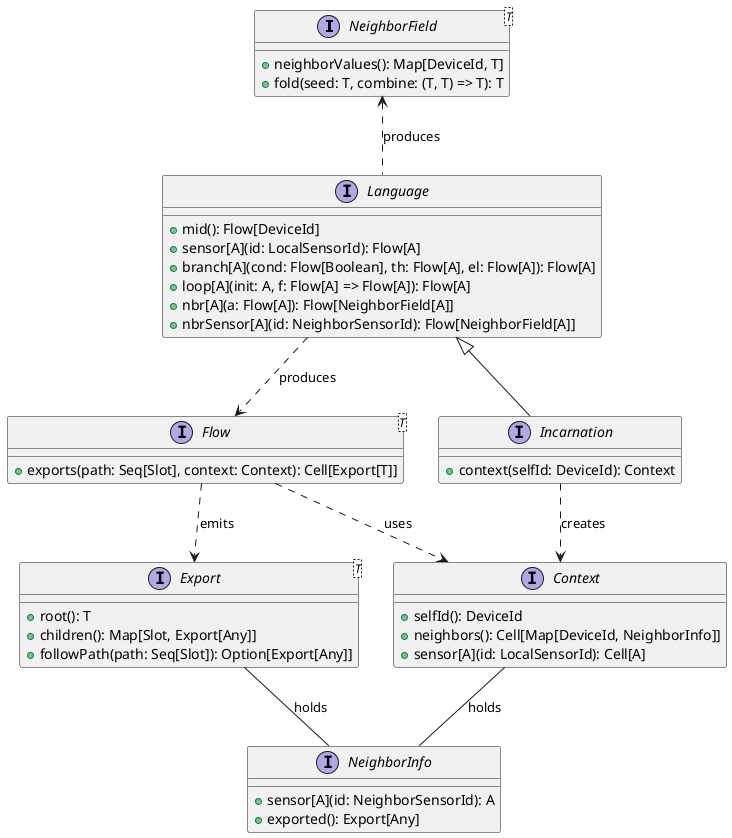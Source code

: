 @startuml

interface NeighborField<T> {
  + neighborValues(): Map[DeviceId, T]
  + fold(seed: T, combine: (T, T) => T): T
}

interface Flow<T> {
  + exports(path: Seq[Slot], context: Context): Cell[Export[T]]
}

interface Export<T> {
  + root(): T
  + children(): Map[Slot, Export[Any]]
  + followPath(path: Seq[Slot]): Option[Export[Any]]
}

interface Language {
  + mid(): Flow[DeviceId]
  + sensor[A](id: LocalSensorId): Flow[A]
  + branch[A](cond: Flow[Boolean], th: Flow[A], el: Flow[A]): Flow[A]
  + loop[A](init: A, f: Flow[A] => Flow[A]): Flow[A]
  + nbr[A](a: Flow[A]): Flow[NeighborField[A]]
  + nbrSensor[A](id: NeighborSensorId): Flow[NeighborField[A]]
}

interface NeighborInfo {
  + sensor[A](id: NeighborSensorId): A
  + exported(): Export[Any]
}

interface Context {
  + selfId(): DeviceId
  + neighbors(): Cell[Map[DeviceId, NeighborInfo]]
  + sensor[A](id: LocalSensorId): Cell[A]
}

interface Incarnation {
  + context(selfId: DeviceId): Context
}

Language <|-- Incarnation
Incarnation ..> Context : creates
Language ..> Flow : produces
Language .up.> NeighborField : produces
Context -- NeighborInfo : holds
Export -- NeighborInfo : holds
Flow ..> Export : emits
Flow ..> Context : uses

@enduml